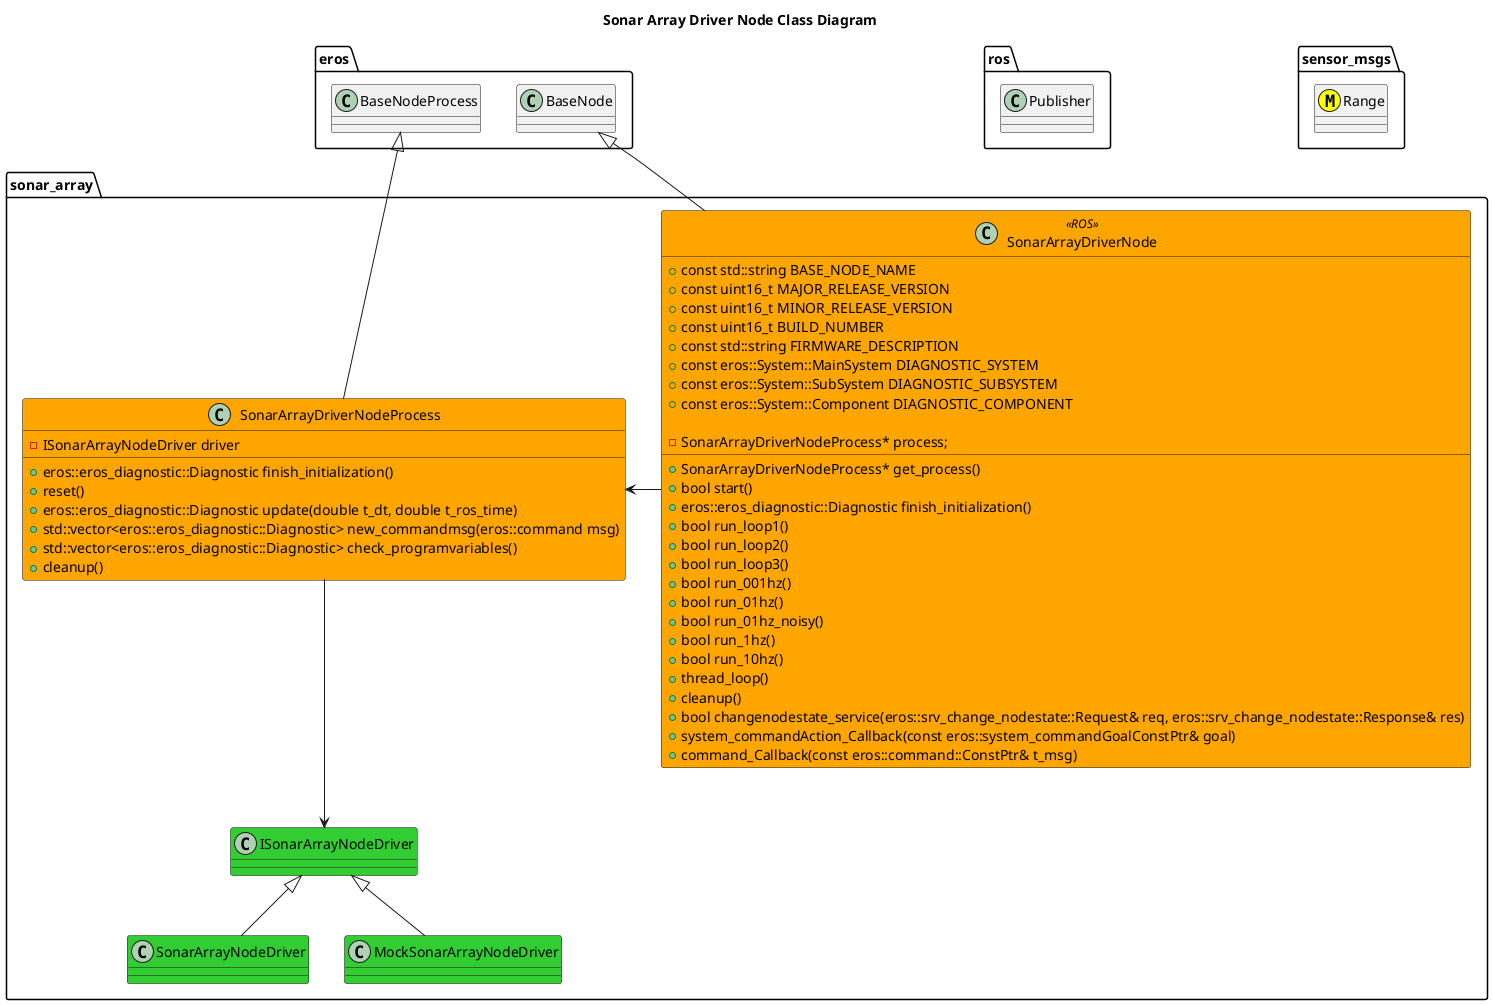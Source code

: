 @startuml
title Sonar Array Driver Node Class Diagram
package ros {
  class Publisher
}
package eros {
  class BaseNode
  class BaseNodeProcess
}
package sensor_msgs {
    class Range <<(M,#FFFF00)>>
}
package sonar_array {
  class SonarArrayDriverNode <<ROS>> #Orange {
      +const std::string BASE_NODE_NAME
      +const uint16_t MAJOR_RELEASE_VERSION
      +const uint16_t MINOR_RELEASE_VERSION
      +const uint16_t BUILD_NUMBER
      +const std::string FIRMWARE_DESCRIPTION
      +const eros::System::MainSystem DIAGNOSTIC_SYSTEM
      +const eros::System::SubSystem DIAGNOSTIC_SUBSYSTEM
      +const eros::System::Component DIAGNOSTIC_COMPONENT
      +SonarArrayDriverNodeProcess* get_process()
      +bool start()
      +eros::eros_diagnostic::Diagnostic finish_initialization()
      +bool run_loop1()
      +bool run_loop2()
      +bool run_loop3()
      +bool run_001hz()
      +bool run_01hz()
      +bool run_01hz_noisy()
      +bool run_1hz()
      +bool run_10hz()
      +thread_loop()
      +cleanup()
      +bool changenodestate_service(eros::srv_change_nodestate::Request& req, eros::srv_change_nodestate::Response& res)
      +system_commandAction_Callback(const eros::system_commandGoalConstPtr& goal)
      +command_Callback(const eros::command::ConstPtr& t_msg)

      -SonarArrayDriverNodeProcess* process;
  }
  class SonarArrayDriverNodeProcess #Orange {
      +eros::eros_diagnostic::Diagnostic finish_initialization()
      +reset()
      +eros::eros_diagnostic::Diagnostic update(double t_dt, double t_ros_time)
      +std::vector<eros::eros_diagnostic::Diagnostic> new_commandmsg(eros::command msg)
      +std::vector<eros::eros_diagnostic::Diagnostic> check_programvariables()
      +cleanup()
      -ISonarArrayNodeDriver driver

  }
  class ISonarArrayNodeDriver #LimeGreen 
  class SonarArrayNodeDriver #LimeGreen 
  class MockSonarArrayNodeDriver #LimeGreen 
  BaseNode <|-- SonarArrayDriverNode
  BaseNodeProcess <|-- SonarArrayDriverNodeProcess
  SonarArrayDriverNode -> SonarArrayDriverNodeProcess
  SonarArrayDriverNodeProcess --> ISonarArrayNodeDriver
  ISonarArrayNodeDriver <|-- SonarArrayNodeDriver
  ISonarArrayNodeDriver <|-- MockSonarArrayNodeDriver
}
@enduml